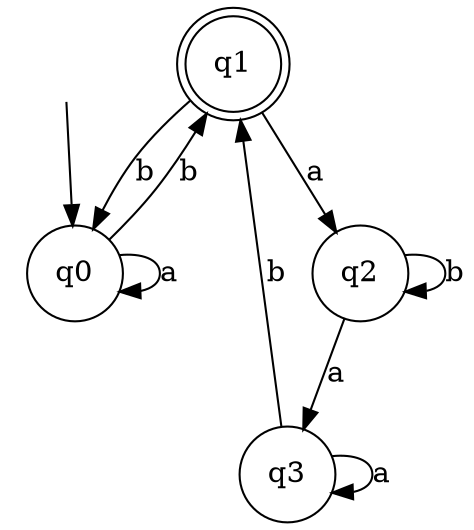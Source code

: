 digraph Automaton {

q1 [shape = doublecircle];

q2 [shape = circle];

q3 [shape = circle];

_nil [style = invis];

q0 [shape = circle];

q3 -> q1 [label = "b"];

_nil -> q0;

q1 -> q0 [label = "b"];

q3 -> q3 [label = "a"];

q1 -> q2 [label = "a"];

q0 -> q0 [label = "a"];

q2 -> q3 [label = "a"];

q0 -> q1 [label = "b"];

q2 -> q2 [label = "b"];

}

